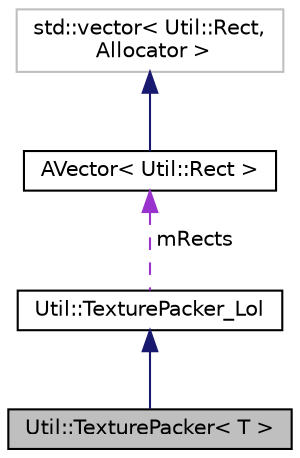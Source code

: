 digraph "Util::TexturePacker&lt; T &gt;"
{
 // LATEX_PDF_SIZE
  edge [fontname="Helvetica",fontsize="10",labelfontname="Helvetica",labelfontsize="10"];
  node [fontname="Helvetica",fontsize="10",shape=record];
  Node1 [label="Util::TexturePacker\< T \>",height=0.2,width=0.4,color="black", fillcolor="grey75", style="filled", fontcolor="black",tooltip=" "];
  Node2 -> Node1 [dir="back",color="midnightblue",fontsize="10",style="solid",fontname="Helvetica"];
  Node2 [label="Util::TexturePacker_Lol",height=0.2,width=0.4,color="black", fillcolor="white", style="filled",URL="$classUtil_1_1TexturePacker__Lol.html",tooltip=" "];
  Node3 -> Node2 [dir="back",color="darkorchid3",fontsize="10",style="dashed",label=" mRects" ,fontname="Helvetica"];
  Node3 [label="AVector\< Util::Rect \>",height=0.2,width=0.4,color="black", fillcolor="white", style="filled",URL="$classAVector.html",tooltip=" "];
  Node4 -> Node3 [dir="back",color="midnightblue",fontsize="10",style="solid",fontname="Helvetica"];
  Node4 [label="std::vector\< Util::Rect,\l Allocator \>",height=0.2,width=0.4,color="grey75", fillcolor="white", style="filled",tooltip=" "];
}

